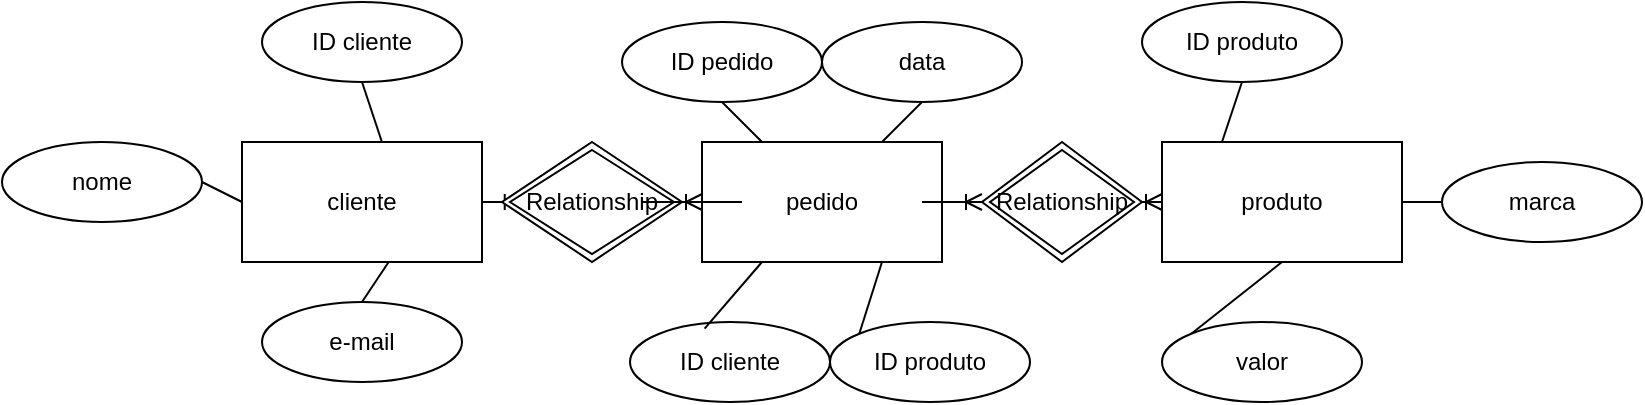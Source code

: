<mxfile version="26.0.14">
  <diagram name="Página-1" id="65Wp5_mC_E-2URAsKhd5">
    <mxGraphModel dx="786" dy="463" grid="1" gridSize="10" guides="1" tooltips="1" connect="1" arrows="1" fold="1" page="1" pageScale="1" pageWidth="827" pageHeight="1169" math="0" shadow="0">
      <root>
        <mxCell id="0" />
        <mxCell id="1" parent="0" />
        <mxCell id="VWth2XFpEkdJVxuc4jXx-13" value="" style="edgeStyle=entityRelationEdgeStyle;fontSize=12;html=1;endArrow=ERoneToMany;rounded=0;entryX=0.104;entryY=0.5;entryDx=0;entryDy=0;exitX=1;exitY=0.5;exitDx=0;exitDy=0;entryPerimeter=0;" edge="1" parent="1" source="VWth2XFpEkdJVxuc4jXx-35" target="VWth2XFpEkdJVxuc4jXx-38">
          <mxGeometry width="100" height="100" relative="1" as="geometry">
            <mxPoint x="240" y="190" as="sourcePoint" />
            <mxPoint x="349.96" y="190" as="targetPoint" />
            <Array as="points">
              <mxPoint x="320" y="240" />
              <mxPoint x="350" y="190" />
            </Array>
          </mxGeometry>
        </mxCell>
        <mxCell id="VWth2XFpEkdJVxuc4jXx-14" value="" style="edgeStyle=entityRelationEdgeStyle;fontSize=12;html=1;endArrow=ERoneToMany;rounded=0;entryX=0;entryY=0.5;entryDx=0;entryDy=0;exitX=1;exitY=0.5;exitDx=0;exitDy=0;" edge="1" parent="1" source="VWth2XFpEkdJVxuc4jXx-39" target="VWth2XFpEkdJVxuc4jXx-37">
          <mxGeometry width="100" height="100" relative="1" as="geometry">
            <mxPoint x="460" y="190" as="sourcePoint" />
            <mxPoint x="560" y="190" as="targetPoint" />
          </mxGeometry>
        </mxCell>
        <mxCell id="VWth2XFpEkdJVxuc4jXx-15" value="" style="endArrow=none;html=1;rounded=0;exitX=1;exitY=0.5;exitDx=0;exitDy=0;entryX=0;entryY=0.5;entryDx=0;entryDy=0;" edge="1" parent="1" source="VWth2XFpEkdJVxuc4jXx-16" target="VWth2XFpEkdJVxuc4jXx-35">
          <mxGeometry relative="1" as="geometry">
            <mxPoint x="100" y="190" as="sourcePoint" />
            <mxPoint x="119.28" y="198.64" as="targetPoint" />
            <Array as="points" />
          </mxGeometry>
        </mxCell>
        <mxCell id="VWth2XFpEkdJVxuc4jXx-16" value="nome" style="ellipse;whiteSpace=wrap;html=1;align=center;" vertex="1" parent="1">
          <mxGeometry y="160" width="100" height="40" as="geometry" />
        </mxCell>
        <mxCell id="VWth2XFpEkdJVxuc4jXx-17" value="ID cliente" style="ellipse;whiteSpace=wrap;html=1;align=center;" vertex="1" parent="1">
          <mxGeometry x="130" y="90" width="100" height="40" as="geometry" />
        </mxCell>
        <mxCell id="VWth2XFpEkdJVxuc4jXx-18" value="data" style="ellipse;whiteSpace=wrap;html=1;align=center;" vertex="1" parent="1">
          <mxGeometry x="410" y="100" width="100" height="40" as="geometry" />
        </mxCell>
        <mxCell id="VWth2XFpEkdJVxuc4jXx-19" value="ID produto" style="ellipse;whiteSpace=wrap;html=1;align=center;" vertex="1" parent="1">
          <mxGeometry x="414" y="250" width="100" height="40" as="geometry" />
        </mxCell>
        <mxCell id="VWth2XFpEkdJVxuc4jXx-20" value="ID produto" style="ellipse;whiteSpace=wrap;html=1;align=center;" vertex="1" parent="1">
          <mxGeometry x="570" y="90" width="100" height="40" as="geometry" />
        </mxCell>
        <mxCell id="VWth2XFpEkdJVxuc4jXx-21" value="valor" style="ellipse;whiteSpace=wrap;html=1;align=center;" vertex="1" parent="1">
          <mxGeometry x="580" y="250" width="100" height="40" as="geometry" />
        </mxCell>
        <mxCell id="VWth2XFpEkdJVxuc4jXx-22" value="marca" style="ellipse;whiteSpace=wrap;html=1;align=center;" vertex="1" parent="1">
          <mxGeometry x="720" y="170" width="100" height="40" as="geometry" />
        </mxCell>
        <mxCell id="VWth2XFpEkdJVxuc4jXx-23" value="ID cliente" style="ellipse;whiteSpace=wrap;html=1;align=center;" vertex="1" parent="1">
          <mxGeometry x="314" y="250" width="100" height="40" as="geometry" />
        </mxCell>
        <mxCell id="VWth2XFpEkdJVxuc4jXx-24" value="ID pedido" style="ellipse;whiteSpace=wrap;html=1;align=center;" vertex="1" parent="1">
          <mxGeometry x="310" y="100" width="100" height="40" as="geometry" />
        </mxCell>
        <mxCell id="VWth2XFpEkdJVxuc4jXx-25" value="e-mail" style="ellipse;whiteSpace=wrap;html=1;align=center;" vertex="1" parent="1">
          <mxGeometry x="130" y="240" width="100" height="40" as="geometry" />
        </mxCell>
        <mxCell id="VWth2XFpEkdJVxuc4jXx-26" value="" style="endArrow=none;html=1;rounded=0;exitX=0.5;exitY=0;exitDx=0;exitDy=0;entryX=0.611;entryY=1;entryDx=0;entryDy=0;entryPerimeter=0;" edge="1" parent="1" source="VWth2XFpEkdJVxuc4jXx-25" target="VWth2XFpEkdJVxuc4jXx-35">
          <mxGeometry relative="1" as="geometry">
            <mxPoint x="150" y="390" as="sourcePoint" />
            <mxPoint x="193.32" y="218.68" as="targetPoint" />
          </mxGeometry>
        </mxCell>
        <mxCell id="VWth2XFpEkdJVxuc4jXx-27" value="" style="endArrow=none;html=1;rounded=0;entryX=0.25;entryY=1;entryDx=0;entryDy=0;exitX=0.373;exitY=0.083;exitDx=0;exitDy=0;exitPerimeter=0;" edge="1" parent="1" source="VWth2XFpEkdJVxuc4jXx-23" target="VWth2XFpEkdJVxuc4jXx-36">
          <mxGeometry relative="1" as="geometry">
            <mxPoint x="300" y="250" as="sourcePoint" />
            <mxPoint x="381.28" y="220.66" as="targetPoint" />
          </mxGeometry>
        </mxCell>
        <mxCell id="VWth2XFpEkdJVxuc4jXx-28" value="" style="endArrow=none;html=1;rounded=0;entryX=0.75;entryY=1;entryDx=0;entryDy=0;exitX=0;exitY=0;exitDx=0;exitDy=0;entryPerimeter=0;" edge="1" parent="1" source="VWth2XFpEkdJVxuc4jXx-19" target="VWth2XFpEkdJVxuc4jXx-36">
          <mxGeometry relative="1" as="geometry">
            <mxPoint x="300" y="250" as="sourcePoint" />
            <mxPoint x="430" y="220" as="targetPoint" />
          </mxGeometry>
        </mxCell>
        <mxCell id="VWth2XFpEkdJVxuc4jXx-29" value="" style="endArrow=none;html=1;rounded=0;exitX=0.5;exitY=1;exitDx=0;exitDy=0;entryX=0.583;entryY=0;entryDx=0;entryDy=0;entryPerimeter=0;" edge="1" parent="1" source="VWth2XFpEkdJVxuc4jXx-17" target="VWth2XFpEkdJVxuc4jXx-35">
          <mxGeometry relative="1" as="geometry">
            <mxPoint x="300" y="250" as="sourcePoint" />
            <mxPoint x="180" y="160" as="targetPoint" />
          </mxGeometry>
        </mxCell>
        <mxCell id="VWth2XFpEkdJVxuc4jXx-30" value="" style="endArrow=none;html=1;rounded=0;exitX=0.5;exitY=1;exitDx=0;exitDy=0;entryX=0.25;entryY=0;entryDx=0;entryDy=0;" edge="1" parent="1" source="VWth2XFpEkdJVxuc4jXx-24" target="VWth2XFpEkdJVxuc4jXx-36">
          <mxGeometry relative="1" as="geometry">
            <mxPoint x="300" y="250" as="sourcePoint" />
            <mxPoint x="370" y="160" as="targetPoint" />
          </mxGeometry>
        </mxCell>
        <mxCell id="VWth2XFpEkdJVxuc4jXx-31" value="" style="endArrow=none;html=1;rounded=0;exitX=0.5;exitY=1;exitDx=0;exitDy=0;entryX=0.75;entryY=0;entryDx=0;entryDy=0;" edge="1" parent="1" source="VWth2XFpEkdJVxuc4jXx-18" target="VWth2XFpEkdJVxuc4jXx-36">
          <mxGeometry relative="1" as="geometry">
            <mxPoint x="300" y="250" as="sourcePoint" />
            <mxPoint x="442" y="164.02" as="targetPoint" />
          </mxGeometry>
        </mxCell>
        <mxCell id="VWth2XFpEkdJVxuc4jXx-32" value="" style="endArrow=none;html=1;rounded=0;exitX=0.5;exitY=1;exitDx=0;exitDy=0;entryX=0.25;entryY=0;entryDx=0;entryDy=0;" edge="1" parent="1" source="VWth2XFpEkdJVxuc4jXx-20" target="VWth2XFpEkdJVxuc4jXx-37">
          <mxGeometry relative="1" as="geometry">
            <mxPoint x="300" y="250" as="sourcePoint" />
            <mxPoint x="590" y="160" as="targetPoint" />
          </mxGeometry>
        </mxCell>
        <mxCell id="VWth2XFpEkdJVxuc4jXx-33" value="" style="endArrow=none;html=1;rounded=0;entryX=0;entryY=0.5;entryDx=0;entryDy=0;exitX=1;exitY=0.5;exitDx=0;exitDy=0;" edge="1" parent="1" source="VWth2XFpEkdJVxuc4jXx-37" target="VWth2XFpEkdJVxuc4jXx-22">
          <mxGeometry relative="1" as="geometry">
            <mxPoint x="680" y="190" as="sourcePoint" />
            <mxPoint x="460" y="250" as="targetPoint" />
          </mxGeometry>
        </mxCell>
        <mxCell id="VWth2XFpEkdJVxuc4jXx-34" value="" style="endArrow=none;html=1;rounded=0;entryX=0;entryY=0;entryDx=0;entryDy=0;exitX=0.5;exitY=1;exitDx=0;exitDy=0;" edge="1" parent="1" source="VWth2XFpEkdJVxuc4jXx-37" target="VWth2XFpEkdJVxuc4jXx-21">
          <mxGeometry relative="1" as="geometry">
            <mxPoint x="605" y="230" as="sourcePoint" />
            <mxPoint x="460" y="250" as="targetPoint" />
          </mxGeometry>
        </mxCell>
        <mxCell id="VWth2XFpEkdJVxuc4jXx-35" value="cliente" style="whiteSpace=wrap;html=1;align=center;" vertex="1" parent="1">
          <mxGeometry x="120" y="160" width="120" height="60" as="geometry" />
        </mxCell>
        <mxCell id="VWth2XFpEkdJVxuc4jXx-36" value="pedido" style="whiteSpace=wrap;html=1;align=center;" vertex="1" parent="1">
          <mxGeometry x="350" y="160" width="120" height="60" as="geometry" />
        </mxCell>
        <mxCell id="VWth2XFpEkdJVxuc4jXx-37" value="produto" style="whiteSpace=wrap;html=1;align=center;" vertex="1" parent="1">
          <mxGeometry x="580" y="160" width="120" height="60" as="geometry" />
        </mxCell>
        <mxCell id="VWth2XFpEkdJVxuc4jXx-38" value="Relationship" style="shape=rhombus;double=1;perimeter=rhombusPerimeter;whiteSpace=wrap;html=1;align=center;" vertex="1" parent="1">
          <mxGeometry x="250" y="160" width="90" height="60" as="geometry" />
        </mxCell>
        <mxCell id="VWth2XFpEkdJVxuc4jXx-40" value="" style="edgeStyle=entityRelationEdgeStyle;fontSize=12;html=1;endArrow=ERoneToMany;rounded=0;entryX=0;entryY=0.5;entryDx=0;entryDy=0;exitX=1;exitY=0.5;exitDx=0;exitDy=0;" edge="1" parent="1" source="VWth2XFpEkdJVxuc4jXx-36" target="VWth2XFpEkdJVxuc4jXx-39">
          <mxGeometry width="100" height="100" relative="1" as="geometry">
            <mxPoint x="470" y="190" as="sourcePoint" />
            <mxPoint x="560" y="190" as="targetPoint" />
          </mxGeometry>
        </mxCell>
        <mxCell id="VWth2XFpEkdJVxuc4jXx-39" value="Relationship" style="shape=rhombus;double=1;perimeter=rhombusPerimeter;whiteSpace=wrap;html=1;align=center;" vertex="1" parent="1">
          <mxGeometry x="490" y="160" width="80" height="60" as="geometry" />
        </mxCell>
        <mxCell id="VWth2XFpEkdJVxuc4jXx-42" value="" style="edgeStyle=entityRelationEdgeStyle;fontSize=12;html=1;endArrow=ERoneToMany;rounded=0;entryX=0;entryY=0.5;entryDx=0;entryDy=0;exitX=1;exitY=0.5;exitDx=0;exitDy=0;" edge="1" parent="1" source="VWth2XFpEkdJVxuc4jXx-38" target="VWth2XFpEkdJVxuc4jXx-36">
          <mxGeometry width="100" height="100" relative="1" as="geometry">
            <mxPoint x="350" y="300" as="sourcePoint" />
            <mxPoint x="450" y="200" as="targetPoint" />
          </mxGeometry>
        </mxCell>
      </root>
    </mxGraphModel>
  </diagram>
</mxfile>
